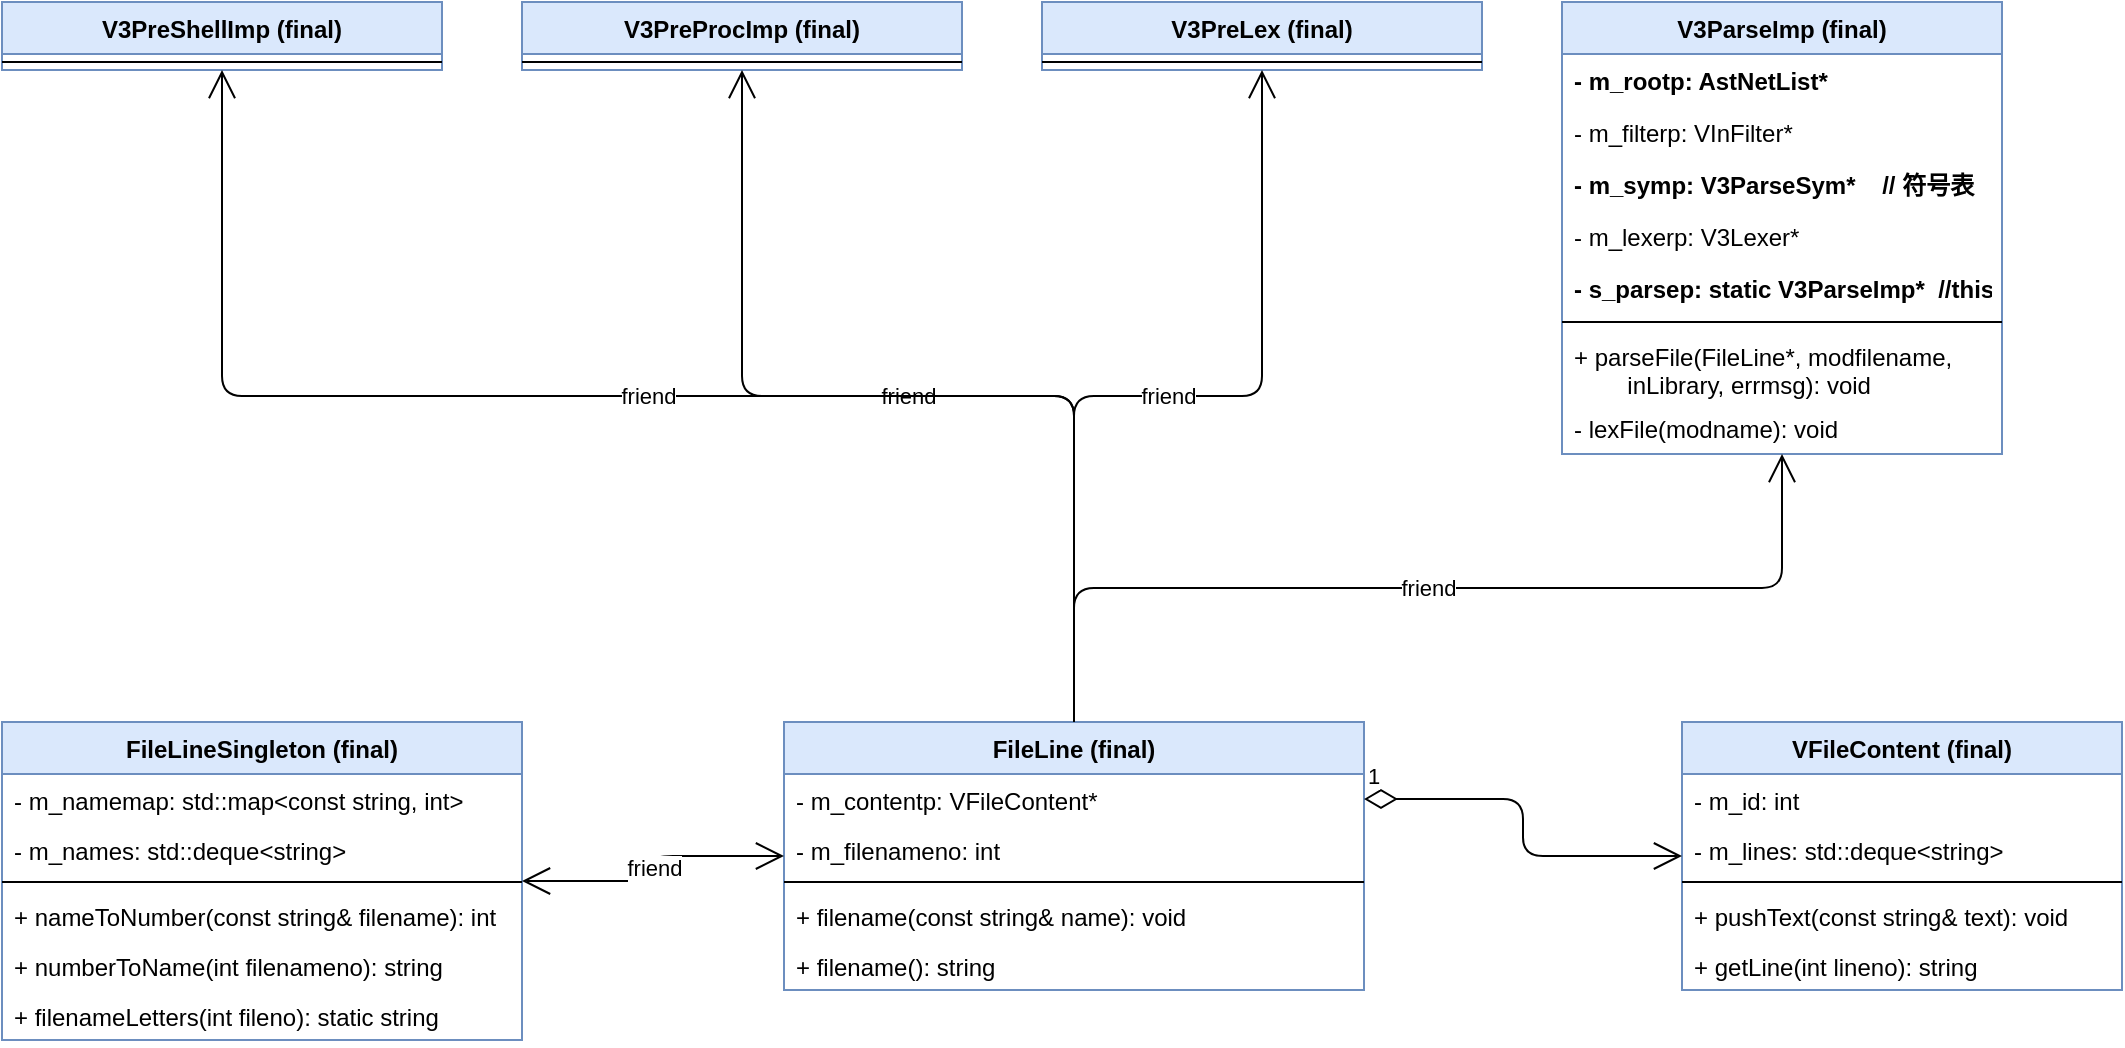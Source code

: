 <mxfile version="14.8.4" type="github">
  <diagram id="sfYAWN_819-ZRtIJ7BKl" name="第 1 页">
    <mxGraphModel dx="2591" dy="762" grid="1" gridSize="10" guides="1" tooltips="1" connect="1" arrows="1" fold="1" page="1" pageScale="1" pageWidth="1169" pageHeight="827" math="0" shadow="0">
      <root>
        <mxCell id="0" />
        <mxCell id="1" parent="0" />
        <mxCell id="UVDkIVhwBO7AHF0Bjt_--1" value="FileLine (final)" style="swimlane;fontStyle=1;align=center;verticalAlign=top;childLayout=stackLayout;horizontal=1;startSize=26;horizontalStack=0;resizeParent=1;resizeParentMax=0;resizeLast=0;collapsible=1;marginBottom=0;fillColor=#dae8fc;strokeColor=#6c8ebf;" vertex="1" parent="1">
          <mxGeometry x="-729" y="400" width="290" height="134" as="geometry">
            <mxRectangle x="-530" y="330" width="120" height="26" as="alternateBounds" />
          </mxGeometry>
        </mxCell>
        <mxCell id="UVDkIVhwBO7AHF0Bjt_--2" value="- m_contentp: VFileContent*" style="text;strokeColor=none;fillColor=none;align=left;verticalAlign=top;spacingLeft=4;spacingRight=4;overflow=hidden;rotatable=0;points=[[0,0.5],[1,0.5]];portConstraint=eastwest;" vertex="1" parent="UVDkIVhwBO7AHF0Bjt_--1">
          <mxGeometry y="26" width="290" height="25" as="geometry" />
        </mxCell>
        <mxCell id="UVDkIVhwBO7AHF0Bjt_--67" value="- m_filenameno: int" style="text;strokeColor=none;fillColor=none;align=left;verticalAlign=top;spacingLeft=4;spacingRight=4;overflow=hidden;rotatable=0;points=[[0,0.5],[1,0.5]];portConstraint=eastwest;" vertex="1" parent="UVDkIVhwBO7AHF0Bjt_--1">
          <mxGeometry y="51" width="290" height="25" as="geometry" />
        </mxCell>
        <mxCell id="UVDkIVhwBO7AHF0Bjt_--3" value="" style="line;strokeWidth=1;fillColor=none;align=left;verticalAlign=middle;spacingTop=-1;spacingLeft=3;spacingRight=3;rotatable=0;labelPosition=right;points=[];portConstraint=eastwest;" vertex="1" parent="UVDkIVhwBO7AHF0Bjt_--1">
          <mxGeometry y="76" width="290" height="8" as="geometry" />
        </mxCell>
        <mxCell id="UVDkIVhwBO7AHF0Bjt_--4" value="+ filename(const string&amp; name): void" style="text;strokeColor=none;fillColor=none;align=left;verticalAlign=top;spacingLeft=4;spacingRight=4;overflow=hidden;rotatable=0;points=[[0,0.5],[1,0.5]];portConstraint=eastwest;" vertex="1" parent="UVDkIVhwBO7AHF0Bjt_--1">
          <mxGeometry y="84" width="290" height="25" as="geometry" />
        </mxCell>
        <mxCell id="UVDkIVhwBO7AHF0Bjt_--8" value="+ filename(): string" style="text;strokeColor=none;fillColor=none;align=left;verticalAlign=top;spacingLeft=4;spacingRight=4;overflow=hidden;rotatable=0;points=[[0,0.5],[1,0.5]];portConstraint=eastwest;whiteSpace=wrap;" vertex="1" parent="UVDkIVhwBO7AHF0Bjt_--1">
          <mxGeometry y="109" width="290" height="25" as="geometry" />
        </mxCell>
        <mxCell id="UVDkIVhwBO7AHF0Bjt_--21" value="V3ParseImp (final)" style="swimlane;fontStyle=1;align=center;verticalAlign=top;childLayout=stackLayout;horizontal=1;startSize=26;horizontalStack=0;resizeParent=1;resizeParentMax=0;resizeLast=0;collapsible=1;marginBottom=0;fillColor=#dae8fc;strokeColor=#6c8ebf;" vertex="1" parent="1">
          <mxGeometry x="-340" y="40" width="220" height="226" as="geometry">
            <mxRectangle x="-276.5" y="404" width="140" height="26" as="alternateBounds" />
          </mxGeometry>
        </mxCell>
        <mxCell id="UVDkIVhwBO7AHF0Bjt_--22" value="- m_rootp: AstNetList*" style="text;strokeColor=none;fillColor=none;align=left;verticalAlign=middle;spacingLeft=4;spacingRight=4;overflow=hidden;rotatable=0;points=[[0,0.5],[1,0.5]];portConstraint=eastwest;fontStyle=1" vertex="1" parent="UVDkIVhwBO7AHF0Bjt_--21">
          <mxGeometry y="26" width="220" height="26" as="geometry" />
        </mxCell>
        <mxCell id="UVDkIVhwBO7AHF0Bjt_--23" value="- m_filterp: VInFilter*" style="text;strokeColor=none;fillColor=none;align=left;verticalAlign=middle;spacingLeft=4;spacingRight=4;overflow=hidden;rotatable=0;points=[[0,0.5],[1,0.5]];portConstraint=eastwest;" vertex="1" parent="UVDkIVhwBO7AHF0Bjt_--21">
          <mxGeometry y="52" width="220" height="26" as="geometry" />
        </mxCell>
        <mxCell id="UVDkIVhwBO7AHF0Bjt_--24" value="- m_symp: V3ParseSym*    // 符号表" style="text;strokeColor=none;fillColor=none;align=left;verticalAlign=top;spacingLeft=4;spacingRight=4;overflow=hidden;rotatable=0;points=[[0,0.5],[1,0.5]];portConstraint=eastwest;fontStyle=1" vertex="1" parent="UVDkIVhwBO7AHF0Bjt_--21">
          <mxGeometry y="78" width="220" height="26" as="geometry" />
        </mxCell>
        <mxCell id="UVDkIVhwBO7AHF0Bjt_--25" value="- m_lexerp: V3Lexer*" style="text;strokeColor=none;fillColor=none;align=left;verticalAlign=middle;spacingLeft=4;spacingRight=4;overflow=hidden;rotatable=0;points=[[0,0.5],[1,0.5]];portConstraint=eastwest;" vertex="1" parent="UVDkIVhwBO7AHF0Bjt_--21">
          <mxGeometry y="104" width="220" height="26" as="geometry" />
        </mxCell>
        <mxCell id="UVDkIVhwBO7AHF0Bjt_--26" value="- s_parsep: static V3ParseImp*  //this" style="text;strokeColor=none;fillColor=none;align=left;verticalAlign=middle;spacingLeft=4;spacingRight=4;overflow=hidden;rotatable=0;points=[[0,0.5],[1,0.5]];portConstraint=eastwest;fontStyle=1" vertex="1" parent="UVDkIVhwBO7AHF0Bjt_--21">
          <mxGeometry y="130" width="220" height="26" as="geometry" />
        </mxCell>
        <mxCell id="UVDkIVhwBO7AHF0Bjt_--27" value="" style="line;strokeWidth=1;fillColor=none;align=left;verticalAlign=middle;spacingTop=-1;spacingLeft=3;spacingRight=3;rotatable=0;labelPosition=right;points=[];portConstraint=eastwest;" vertex="1" parent="UVDkIVhwBO7AHF0Bjt_--21">
          <mxGeometry y="156" width="220" height="8" as="geometry" />
        </mxCell>
        <mxCell id="UVDkIVhwBO7AHF0Bjt_--28" value="+ parseFile(FileLine*, modfilename, &#xa;        inLibrary, errmsg): void" style="text;strokeColor=none;fillColor=none;align=left;verticalAlign=top;spacingLeft=4;spacingRight=4;overflow=hidden;rotatable=0;points=[[0,0.5],[1,0.5]];portConstraint=eastwest;" vertex="1" parent="UVDkIVhwBO7AHF0Bjt_--21">
          <mxGeometry y="164" width="220" height="36" as="geometry" />
        </mxCell>
        <mxCell id="UVDkIVhwBO7AHF0Bjt_--29" value="- lexFile(modname): void" style="text;strokeColor=none;fillColor=none;align=left;verticalAlign=top;spacingLeft=4;spacingRight=4;overflow=hidden;rotatable=0;points=[[0,0.5],[1,0.5]];portConstraint=eastwest;" vertex="1" parent="UVDkIVhwBO7AHF0Bjt_--21">
          <mxGeometry y="200" width="220" height="26" as="geometry" />
        </mxCell>
        <mxCell id="UVDkIVhwBO7AHF0Bjt_--30" value="friend" style="endArrow=open;endFill=1;endSize=12;html=1;exitX=0.5;exitY=0;exitDx=0;exitDy=0;edgeStyle=orthogonalEdgeStyle;" edge="1" parent="1" source="UVDkIVhwBO7AHF0Bjt_--1" target="UVDkIVhwBO7AHF0Bjt_--21">
          <mxGeometry width="160" relative="1" as="geometry">
            <mxPoint x="-980" y="360" as="sourcePoint" />
            <mxPoint x="-495" y="320" as="targetPoint" />
          </mxGeometry>
        </mxCell>
        <mxCell id="UVDkIVhwBO7AHF0Bjt_--31" value="V3PreShellImp (final)" style="swimlane;fontStyle=1;align=center;verticalAlign=top;childLayout=stackLayout;horizontal=1;startSize=26;horizontalStack=0;resizeParent=1;resizeParentMax=0;resizeLast=0;collapsible=1;marginBottom=0;fillColor=#dae8fc;strokeColor=#6c8ebf;" vertex="1" parent="1">
          <mxGeometry x="-1120" y="40" width="220" height="34" as="geometry">
            <mxRectangle x="-276.5" y="404" width="140" height="26" as="alternateBounds" />
          </mxGeometry>
        </mxCell>
        <mxCell id="UVDkIVhwBO7AHF0Bjt_--37" value="" style="line;strokeWidth=1;fillColor=none;align=left;verticalAlign=middle;spacingTop=-1;spacingLeft=3;spacingRight=3;rotatable=0;labelPosition=right;points=[];portConstraint=eastwest;" vertex="1" parent="UVDkIVhwBO7AHF0Bjt_--31">
          <mxGeometry y="26" width="220" height="8" as="geometry" />
        </mxCell>
        <mxCell id="UVDkIVhwBO7AHF0Bjt_--40" value="V3PreProcImp (final)" style="swimlane;fontStyle=1;align=center;verticalAlign=top;childLayout=stackLayout;horizontal=1;startSize=26;horizontalStack=0;resizeParent=1;resizeParentMax=0;resizeLast=0;collapsible=1;marginBottom=0;fillColor=#dae8fc;strokeColor=#6c8ebf;" vertex="1" parent="1">
          <mxGeometry x="-860" y="40" width="220" height="34" as="geometry">
            <mxRectangle x="-276.5" y="404" width="140" height="26" as="alternateBounds" />
          </mxGeometry>
        </mxCell>
        <mxCell id="UVDkIVhwBO7AHF0Bjt_--41" value="" style="line;strokeWidth=1;fillColor=none;align=left;verticalAlign=middle;spacingTop=-1;spacingLeft=3;spacingRight=3;rotatable=0;labelPosition=right;points=[];portConstraint=eastwest;" vertex="1" parent="UVDkIVhwBO7AHF0Bjt_--40">
          <mxGeometry y="26" width="220" height="8" as="geometry" />
        </mxCell>
        <mxCell id="UVDkIVhwBO7AHF0Bjt_--42" value="V3PreLex (final)" style="swimlane;fontStyle=1;align=center;verticalAlign=top;childLayout=stackLayout;horizontal=1;startSize=26;horizontalStack=0;resizeParent=1;resizeParentMax=0;resizeLast=0;collapsible=1;marginBottom=0;fillColor=#dae8fc;strokeColor=#6c8ebf;" vertex="1" parent="1">
          <mxGeometry x="-600" y="40" width="220" height="34" as="geometry">
            <mxRectangle x="-276.5" y="404" width="140" height="26" as="alternateBounds" />
          </mxGeometry>
        </mxCell>
        <mxCell id="UVDkIVhwBO7AHF0Bjt_--43" value="" style="line;strokeWidth=1;fillColor=none;align=left;verticalAlign=middle;spacingTop=-1;spacingLeft=3;spacingRight=3;rotatable=0;labelPosition=right;points=[];portConstraint=eastwest;" vertex="1" parent="UVDkIVhwBO7AHF0Bjt_--42">
          <mxGeometry y="26" width="220" height="8" as="geometry" />
        </mxCell>
        <mxCell id="UVDkIVhwBO7AHF0Bjt_--44" value="FileLineSingleton (final)" style="swimlane;fontStyle=1;align=center;verticalAlign=top;childLayout=stackLayout;horizontal=1;startSize=26;horizontalStack=0;resizeParent=1;resizeParentMax=0;resizeLast=0;collapsible=1;marginBottom=0;fillColor=#dae8fc;strokeColor=#6c8ebf;" vertex="1" parent="1">
          <mxGeometry x="-1120" y="400" width="260" height="159" as="geometry">
            <mxRectangle x="-276.5" y="404" width="140" height="26" as="alternateBounds" />
          </mxGeometry>
        </mxCell>
        <mxCell id="UVDkIVhwBO7AHF0Bjt_--57" value="- m_namemap: std::map&lt;const string, int&gt;" style="text;strokeColor=none;fillColor=none;align=left;verticalAlign=top;spacingLeft=4;spacingRight=4;overflow=hidden;rotatable=0;points=[[0,0.5],[1,0.5]];portConstraint=eastwest;" vertex="1" parent="UVDkIVhwBO7AHF0Bjt_--44">
          <mxGeometry y="26" width="260" height="25" as="geometry" />
        </mxCell>
        <mxCell id="UVDkIVhwBO7AHF0Bjt_--63" value="- m_names: std::deque&lt;string&gt;" style="text;strokeColor=none;fillColor=none;align=left;verticalAlign=top;spacingLeft=4;spacingRight=4;overflow=hidden;rotatable=0;points=[[0,0.5],[1,0.5]];portConstraint=eastwest;" vertex="1" parent="UVDkIVhwBO7AHF0Bjt_--44">
          <mxGeometry y="51" width="260" height="25" as="geometry" />
        </mxCell>
        <mxCell id="UVDkIVhwBO7AHF0Bjt_--45" value="" style="line;strokeWidth=1;fillColor=none;align=left;verticalAlign=middle;spacingTop=-1;spacingLeft=3;spacingRight=3;rotatable=0;labelPosition=right;points=[];portConstraint=eastwest;" vertex="1" parent="UVDkIVhwBO7AHF0Bjt_--44">
          <mxGeometry y="76" width="260" height="8" as="geometry" />
        </mxCell>
        <mxCell id="UVDkIVhwBO7AHF0Bjt_--64" value="+ nameToNumber(const string&amp; filename): int" style="text;strokeColor=none;fillColor=none;align=left;verticalAlign=top;spacingLeft=4;spacingRight=4;overflow=hidden;rotatable=0;points=[[0,0.5],[1,0.5]];portConstraint=eastwest;" vertex="1" parent="UVDkIVhwBO7AHF0Bjt_--44">
          <mxGeometry y="84" width="260" height="25" as="geometry" />
        </mxCell>
        <mxCell id="UVDkIVhwBO7AHF0Bjt_--65" value="+ numberToName(int filenameno): string" style="text;strokeColor=none;fillColor=none;align=left;verticalAlign=top;spacingLeft=4;spacingRight=4;overflow=hidden;rotatable=0;points=[[0,0.5],[1,0.5]];portConstraint=eastwest;" vertex="1" parent="UVDkIVhwBO7AHF0Bjt_--44">
          <mxGeometry y="109" width="260" height="25" as="geometry" />
        </mxCell>
        <mxCell id="UVDkIVhwBO7AHF0Bjt_--66" value="+ filenameLetters(int fileno): static string" style="text;strokeColor=none;fillColor=none;align=left;verticalAlign=top;spacingLeft=4;spacingRight=4;overflow=hidden;rotatable=0;points=[[0,0.5],[1,0.5]];portConstraint=eastwest;" vertex="1" parent="UVDkIVhwBO7AHF0Bjt_--44">
          <mxGeometry y="134" width="260" height="25" as="geometry" />
        </mxCell>
        <mxCell id="UVDkIVhwBO7AHF0Bjt_--46" value="friend" style="endArrow=open;endFill=1;endSize=12;html=1;exitX=0.5;exitY=0;exitDx=0;exitDy=0;edgeStyle=orthogonalEdgeStyle;" edge="1" parent="1" source="UVDkIVhwBO7AHF0Bjt_--1" target="UVDkIVhwBO7AHF0Bjt_--42">
          <mxGeometry width="160" relative="1" as="geometry">
            <mxPoint x="-574" y="424" as="sourcePoint" />
            <mxPoint x="-220" y="276" as="targetPoint" />
          </mxGeometry>
        </mxCell>
        <mxCell id="UVDkIVhwBO7AHF0Bjt_--47" value="friend" style="endArrow=open;endFill=1;endSize=12;html=1;exitX=0.5;exitY=0;exitDx=0;exitDy=0;edgeStyle=orthogonalEdgeStyle;" edge="1" parent="1" source="UVDkIVhwBO7AHF0Bjt_--1" target="UVDkIVhwBO7AHF0Bjt_--40">
          <mxGeometry width="160" relative="1" as="geometry">
            <mxPoint x="-574" y="424" as="sourcePoint" />
            <mxPoint x="-480" y="84" as="targetPoint" />
          </mxGeometry>
        </mxCell>
        <mxCell id="UVDkIVhwBO7AHF0Bjt_--48" value="friend" style="endArrow=open;endFill=1;endSize=12;html=1;exitX=0.5;exitY=0;exitDx=0;exitDy=0;edgeStyle=orthogonalEdgeStyle;" edge="1" parent="1" source="UVDkIVhwBO7AHF0Bjt_--1" target="UVDkIVhwBO7AHF0Bjt_--31">
          <mxGeometry width="160" relative="1" as="geometry">
            <mxPoint x="-574" y="424" as="sourcePoint" />
            <mxPoint x="-740" y="84" as="targetPoint" />
          </mxGeometry>
        </mxCell>
        <mxCell id="UVDkIVhwBO7AHF0Bjt_--50" value="VFileContent (final)" style="swimlane;fontStyle=1;align=center;verticalAlign=top;childLayout=stackLayout;horizontal=1;startSize=26;horizontalStack=0;resizeParent=1;resizeParentMax=0;resizeLast=0;collapsible=1;marginBottom=0;fillColor=#dae8fc;strokeColor=#6c8ebf;" vertex="1" parent="1">
          <mxGeometry x="-280" y="400" width="220" height="134" as="geometry">
            <mxRectangle x="-276.5" y="404" width="140" height="26" as="alternateBounds" />
          </mxGeometry>
        </mxCell>
        <mxCell id="UVDkIVhwBO7AHF0Bjt_--52" value="- m_id: int" style="text;strokeColor=none;fillColor=none;align=left;verticalAlign=top;spacingLeft=4;spacingRight=4;overflow=hidden;rotatable=0;points=[[0,0.5],[1,0.5]];portConstraint=eastwest;" vertex="1" parent="UVDkIVhwBO7AHF0Bjt_--50">
          <mxGeometry y="26" width="220" height="25" as="geometry" />
        </mxCell>
        <mxCell id="UVDkIVhwBO7AHF0Bjt_--53" value="- m_lines: std::deque&lt;string&gt;" style="text;strokeColor=none;fillColor=none;align=left;verticalAlign=top;spacingLeft=4;spacingRight=4;overflow=hidden;rotatable=0;points=[[0,0.5],[1,0.5]];portConstraint=eastwest;" vertex="1" parent="UVDkIVhwBO7AHF0Bjt_--50">
          <mxGeometry y="51" width="220" height="25" as="geometry" />
        </mxCell>
        <mxCell id="UVDkIVhwBO7AHF0Bjt_--51" value="" style="line;strokeWidth=1;fillColor=none;align=left;verticalAlign=middle;spacingTop=-1;spacingLeft=3;spacingRight=3;rotatable=0;labelPosition=right;points=[];portConstraint=eastwest;" vertex="1" parent="UVDkIVhwBO7AHF0Bjt_--50">
          <mxGeometry y="76" width="220" height="8" as="geometry" />
        </mxCell>
        <mxCell id="UVDkIVhwBO7AHF0Bjt_--54" value="+ pushText(const string&amp; text): void" style="text;strokeColor=none;fillColor=none;align=left;verticalAlign=top;spacingLeft=4;spacingRight=4;overflow=hidden;rotatable=0;points=[[0,0.5],[1,0.5]];portConstraint=eastwest;" vertex="1" parent="UVDkIVhwBO7AHF0Bjt_--50">
          <mxGeometry y="84" width="220" height="25" as="geometry" />
        </mxCell>
        <mxCell id="UVDkIVhwBO7AHF0Bjt_--55" value="+ getLine(int lineno): string" style="text;strokeColor=none;fillColor=none;align=left;verticalAlign=top;spacingLeft=4;spacingRight=4;overflow=hidden;rotatable=0;points=[[0,0.5],[1,0.5]];portConstraint=eastwest;" vertex="1" parent="UVDkIVhwBO7AHF0Bjt_--50">
          <mxGeometry y="109" width="220" height="25" as="geometry" />
        </mxCell>
        <mxCell id="UVDkIVhwBO7AHF0Bjt_--56" value="1" style="endArrow=open;html=1;endSize=12;startArrow=diamondThin;startSize=14;startFill=0;edgeStyle=orthogonalEdgeStyle;align=left;verticalAlign=bottom;" edge="1" parent="1" source="UVDkIVhwBO7AHF0Bjt_--2" target="UVDkIVhwBO7AHF0Bjt_--50">
          <mxGeometry x="-1" y="3" relative="1" as="geometry">
            <mxPoint x="-840" y="425" as="sourcePoint" />
            <mxPoint x="-620" y="460" as="targetPoint" />
          </mxGeometry>
        </mxCell>
        <mxCell id="UVDkIVhwBO7AHF0Bjt_--62" value="friend" style="endArrow=open;startArrow=open;html=1;startFill=0;endFill=0;edgeStyle=orthogonalEdgeStyle;endSize=12;startSize=12;" edge="1" parent="1" source="UVDkIVhwBO7AHF0Bjt_--44" target="UVDkIVhwBO7AHF0Bjt_--1">
          <mxGeometry width="50" height="50" relative="1" as="geometry">
            <mxPoint x="-820" y="610" as="sourcePoint" />
            <mxPoint x="-770" y="560" as="targetPoint" />
          </mxGeometry>
        </mxCell>
      </root>
    </mxGraphModel>
  </diagram>
</mxfile>

